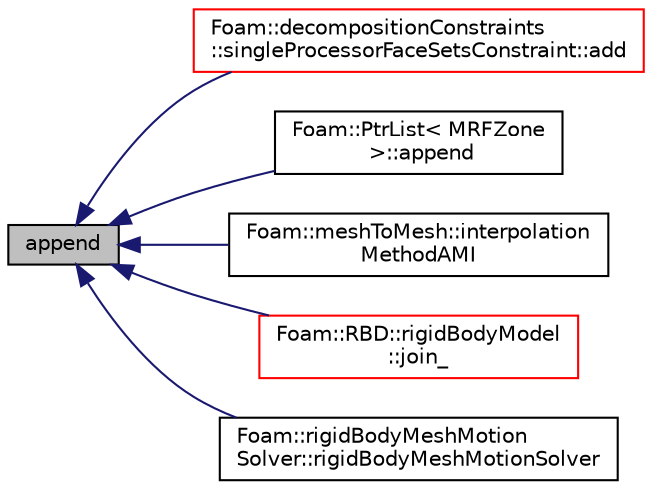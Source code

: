 digraph "append"
{
  bgcolor="transparent";
  edge [fontname="Helvetica",fontsize="10",labelfontname="Helvetica",labelfontsize="10"];
  node [fontname="Helvetica",fontsize="10",shape=record];
  rankdir="LR";
  Node3986 [label="append",height=0.2,width=0.4,color="black", fillcolor="grey75", style="filled", fontcolor="black"];
  Node3986 -> Node3987 [dir="back",color="midnightblue",fontsize="10",style="solid",fontname="Helvetica"];
  Node3987 [label="Foam::decompositionConstraints\l::singleProcessorFaceSetsConstraint::add",height=0.2,width=0.4,color="red",URL="$a29945.html#a7eb9dd70c4d20347b6ad9132139e6cd2",tooltip="Add my constraints to list of constraints. "];
  Node3986 -> Node3990 [dir="back",color="midnightblue",fontsize="10",style="solid",fontname="Helvetica"];
  Node3990 [label="Foam::PtrList\< MRFZone\l \>::append",height=0.2,width=0.4,color="black",URL="$a27029.html#ac962bc18468cb909c9c1267fedd5eaf0"];
  Node3986 -> Node3991 [dir="back",color="midnightblue",fontsize="10",style="solid",fontname="Helvetica"];
  Node3991 [label="Foam::meshToMesh::interpolation\lMethodAMI",height=0.2,width=0.4,color="black",URL="$a30521.html#aef7049b730f1c37232e66c147569b92b",tooltip="Conversion between mesh and patch interpolation methods. "];
  Node3986 -> Node3992 [dir="back",color="midnightblue",fontsize="10",style="solid",fontname="Helvetica"];
  Node3992 [label="Foam::RBD::rigidBodyModel\l::join_",height=0.2,width=0.4,color="red",URL="$a30453.html#ab5cc3084af83721de12efcfb5457972b",tooltip="Join the given body to the parent with ID parentID via the given. "];
  Node3986 -> Node3996 [dir="back",color="midnightblue",fontsize="10",style="solid",fontname="Helvetica"];
  Node3996 [label="Foam::rigidBodyMeshMotion\lSolver::rigidBodyMeshMotionSolver",height=0.2,width=0.4,color="black",URL="$a30489.html#a92d25a3878d84611497b25bb34c8d0f8",tooltip="Construct from polyMesh and IOdictionary. "];
}
